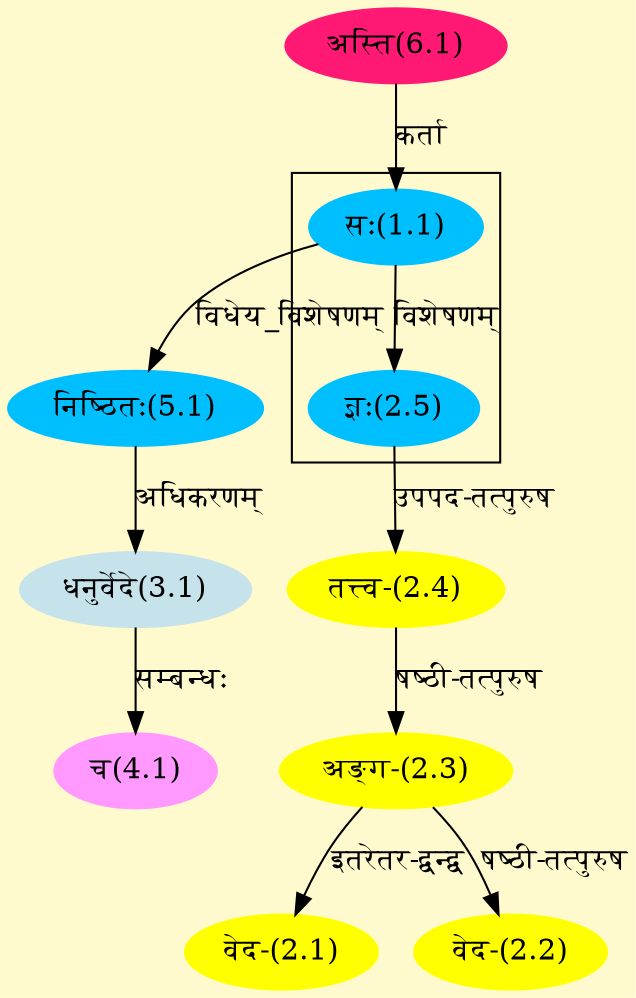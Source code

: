 digraph G{
rankdir=BT;
 compound=true;
 bgcolor="lemonchiffon1";

subgraph cluster_1{
Node2_5 [style=filled, color="#00BFFF" label = "ज्ञः(2.5)"]
Node1_1 [style=filled, color="#00BFFF" label = "सः(1.1)"]

}
Node1_1 [style=filled, color="#00BFFF" label = "सः(1.1)"]
Node6_1 [style=filled, color="#FF1975" label = "अस्ति(6.1)"]
Node2_1 [style=filled, color="#FFFF00" label = "वेद-(2.1)"]
Node2_3 [style=filled, color="#FFFF00" label = "अङ्ग-(2.3)"]
Node2_2 [style=filled, color="#FFFF00" label = "वेद-(2.2)"]
Node2_4 [style=filled, color="#FFFF00" label = "तत्त्व-(2.4)"]
Node2_5 [style=filled, color="#00BFFF" label = "ज्ञः(2.5)"]
Node3_1 [style=filled, color="#C6E2EB" label = "धनुर्वेदे(3.1)"]
Node5_1 [style=filled, color="#00BFFF" label = "निष्ठितः(5.1)"]
Node4_1 [style=filled, color="#FF99FF" label = "च(4.1)"]
/* Start of Relations section */

Node1_1 -> Node6_1 [  label="कर्ता"  dir="back" ]
Node2_1 -> Node2_3 [  label="इतरेतर-द्वन्द्व"  dir="back" ]
Node2_2 -> Node2_3 [  label="षष्ठी-तत्पुरुष"  dir="back" ]
Node2_3 -> Node2_4 [  label="षष्ठी-तत्पुरुष"  dir="back" ]
Node2_4 -> Node2_5 [  label="उपपद-तत्पुरुष"  dir="back" ]
Node2_5 -> Node1_1 [  label="विशेषणम्"  dir="back" ]
Node3_1 -> Node5_1 [  label="अधिकरणम्"  dir="back" ]
Node4_1 -> Node3_1 [  label="सम्बन्धः"  dir="back" ]
Node5_1 -> Node1_1 [  label="विधेय_विशेषणम्"  dir="back" ]
}
